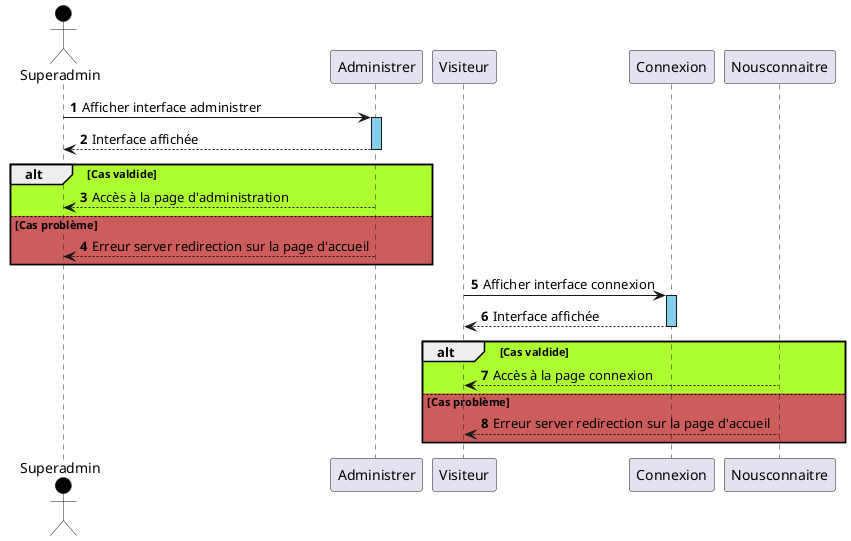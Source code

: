 @startuml administrer
autonumber 
actor Superadmin #Black
Superadmin -> Administrer : Afficher interface administrer
activate Administrer #SkyBlue
Administrer --> Superadmin : Interface affichée
deactivate Administrer
alt #GreenYellow Cas valdide 
Administrer --> Superadmin : Accès à la page d'administration
else #IndianRed Cas problème
Administrer --> Superadmin : Erreur server redirection sur la page d'accueil
end
Visiteur -> Connexion : Afficher interface connexion
activate Connexion #SkyBlue
Connexion --> Visiteur : Interface affichée
deactivate Connexion
alt #GreenYellow Cas valdide 
Nousconnaitre --> Visiteur : Accès à la page connexion
else #IndianRed Cas problème
Nousconnaitre --> Visiteur : Erreur server redirection sur la page d'accueil
end
@enduml
